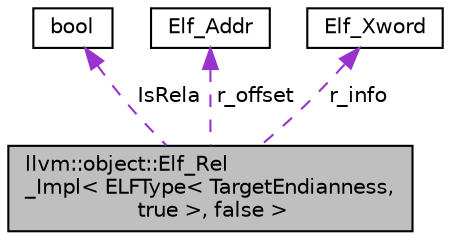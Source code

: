 digraph "llvm::object::Elf_Rel_Impl&lt; ELFType&lt; TargetEndianness, true &gt;, false &gt;"
{
 // LATEX_PDF_SIZE
  bgcolor="transparent";
  edge [fontname="Helvetica",fontsize="10",labelfontname="Helvetica",labelfontsize="10"];
  node [fontname="Helvetica",fontsize="10",shape="box"];
  Node1 [label="llvm::object::Elf_Rel\l_Impl\< ELFType\< TargetEndianness,\l true \>, false \>",height=0.2,width=0.4,color="black", fillcolor="grey75", style="filled", fontcolor="black",tooltip=" "];
  Node2 -> Node1 [dir="back",color="darkorchid3",fontsize="10",style="dashed",label=" IsRela" ,fontname="Helvetica"];
  Node2 [label="bool",height=0.2,width=0.4,color="black",URL="$classbool.html",tooltip=" "];
  Node3 -> Node1 [dir="back",color="darkorchid3",fontsize="10",style="dashed",label=" r_offset" ,fontname="Helvetica"];
  Node3 [label="Elf_Addr",height=0.2,width=0.4,color="black",tooltip=" "];
  Node4 -> Node1 [dir="back",color="darkorchid3",fontsize="10",style="dashed",label=" r_info" ,fontname="Helvetica"];
  Node4 [label="Elf_Xword",height=0.2,width=0.4,color="black",tooltip=" "];
}
